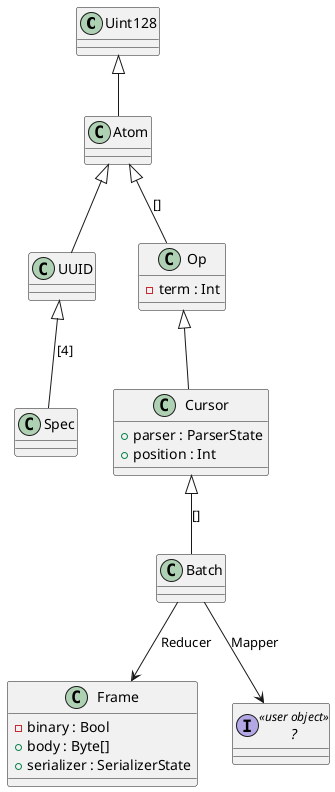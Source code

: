 @startuml

Uint128 <|-- Atom

Atom <|-- UUID

UUID <|-- Spec : [4]

Atom <|-- Op : []

Op <|-- Cursor
Op : -term : Int

Cursor : +parser : ParserState
Cursor : +position : Int


Frame : -binary : Bool
Frame : +body : Byte[]
Frame : +serializer : SerializerState

Cursor <|-- Batch : []

Batch --> Frame : Reducer

interface "?" as UserObject << user object >>
Batch --> UserObject : Mapper

@enduml
